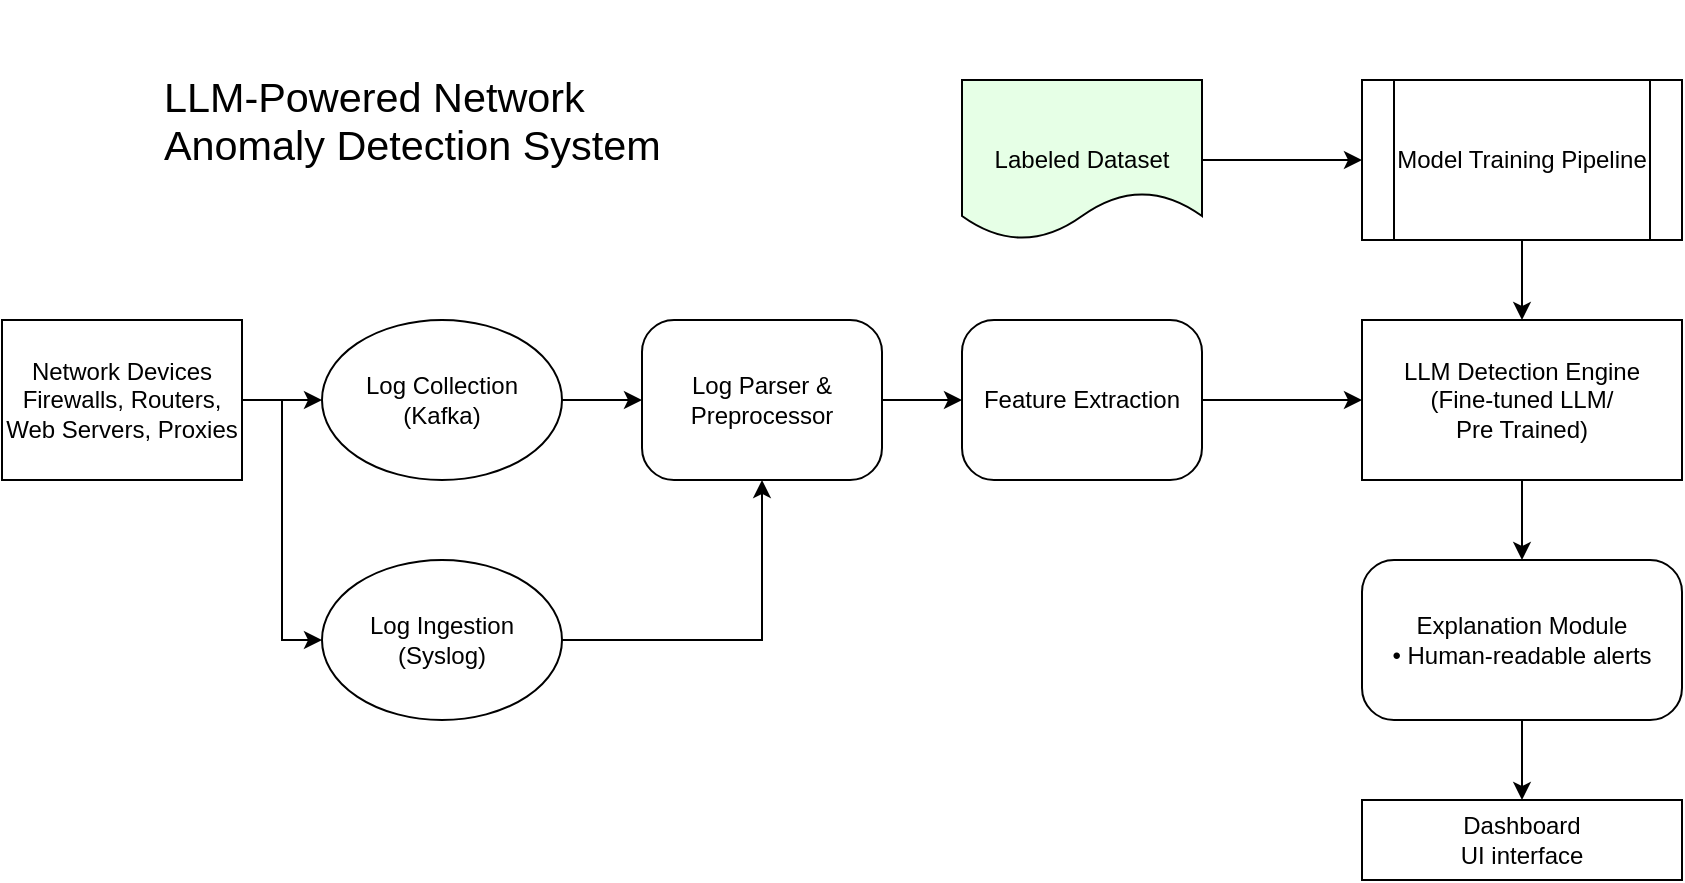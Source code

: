 <mxfile version="27.0.9">
  <diagram name="Page-1" id="XL6Kr8uLoP16Gxa3yF6F">
    <mxGraphModel dx="983" dy="638" grid="1" gridSize="10" guides="1" tooltips="1" connect="1" arrows="1" fold="1" page="1" pageScale="1" pageWidth="850" pageHeight="1100" math="0" shadow="0">
      <root>
        <mxCell id="0" />
        <mxCell id="1" parent="0" />
        <mxCell id="0CZAWKwhJXgNwnI11YMt-21" value="" style="edgeStyle=orthogonalEdgeStyle;rounded=0;orthogonalLoop=1;jettySize=auto;html=1;entryX=0;entryY=0.5;entryDx=0;entryDy=0;" edge="1" parent="1" source="0CZAWKwhJXgNwnI11YMt-1" target="0CZAWKwhJXgNwnI11YMt-20">
          <mxGeometry relative="1" as="geometry" />
        </mxCell>
        <mxCell id="0CZAWKwhJXgNwnI11YMt-1" value="Network Devices&#xa;Firewalls, Routers,&#xa;Web Servers, Proxies" style="shape=network;whiteSpace=wrap;html=1;" vertex="1" parent="1">
          <mxGeometry x="80" y="240" width="120" height="80" as="geometry" />
        </mxCell>
        <mxCell id="0CZAWKwhJXgNwnI11YMt-2" value="Log Collection&lt;div&gt;(Kafka)&lt;/div&gt;" style="ellipse;whiteSpace=wrap;html=1;" vertex="1" parent="1">
          <mxGeometry x="240" y="240" width="120" height="80" as="geometry" />
        </mxCell>
        <mxCell id="0CZAWKwhJXgNwnI11YMt-3" value="Log Parser &amp;&#xa;Preprocessor" style="rounded=1;arcSize=20;whiteSpace=wrap;html=1;" vertex="1" parent="1">
          <mxGeometry x="400" y="240" width="120" height="80" as="geometry" />
        </mxCell>
        <mxCell id="0CZAWKwhJXgNwnI11YMt-4" value="Feature Extraction" style="rounded=1;arcSize=20;whiteSpace=wrap;html=1;" vertex="1" parent="1">
          <mxGeometry x="560" y="240" width="120" height="80" as="geometry" />
        </mxCell>
        <mxCell id="0CZAWKwhJXgNwnI11YMt-5" value="LLM Detection Engine&lt;br&gt;(Fine-tuned LLM/&lt;div&gt;Pre Trained)&lt;/div&gt;" style="doubleEllipse;whiteSpace=wrap;html=1;" vertex="1" parent="1">
          <mxGeometry x="760" y="240" width="160" height="80" as="geometry" />
        </mxCell>
        <mxCell id="0CZAWKwhJXgNwnI11YMt-6" value="Explanation Module&lt;br&gt;• Human-readable alerts" style="rounded=1;arcSize=20;whiteSpace=wrap;html=1;" vertex="1" parent="1">
          <mxGeometry x="760" y="360" width="160" height="80" as="geometry" />
        </mxCell>
        <mxCell id="0CZAWKwhJXgNwnI11YMt-7" value="Model Training Pipeline" style="shape=process;whiteSpace=wrap;html=1;" vertex="1" parent="1">
          <mxGeometry x="760" y="120" width="160" height="80" as="geometry" />
        </mxCell>
        <mxCell id="0CZAWKwhJXgNwnI11YMt-8" value="Labeled Dataset" style="shape=document;fillColor=#e6ffe6;whiteSpace=wrap;html=1;" vertex="1" parent="1">
          <mxGeometry x="560" y="120" width="120" height="80" as="geometry" />
        </mxCell>
        <mxCell id="0CZAWKwhJXgNwnI11YMt-9" edge="1" parent="1" source="0CZAWKwhJXgNwnI11YMt-1" target="0CZAWKwhJXgNwnI11YMt-2">
          <mxGeometry relative="1" as="geometry" />
        </mxCell>
        <mxCell id="0CZAWKwhJXgNwnI11YMt-10" edge="1" parent="1" source="0CZAWKwhJXgNwnI11YMt-2" target="0CZAWKwhJXgNwnI11YMt-3">
          <mxGeometry relative="1" as="geometry" />
        </mxCell>
        <mxCell id="0CZAWKwhJXgNwnI11YMt-11" edge="1" parent="1" source="0CZAWKwhJXgNwnI11YMt-3" target="0CZAWKwhJXgNwnI11YMt-4">
          <mxGeometry relative="1" as="geometry" />
        </mxCell>
        <mxCell id="0CZAWKwhJXgNwnI11YMt-12" edge="1" parent="1" source="0CZAWKwhJXgNwnI11YMt-4" target="0CZAWKwhJXgNwnI11YMt-5">
          <mxGeometry relative="1" as="geometry" />
        </mxCell>
        <mxCell id="0CZAWKwhJXgNwnI11YMt-13" edge="1" parent="1" source="0CZAWKwhJXgNwnI11YMt-5" target="0CZAWKwhJXgNwnI11YMt-6">
          <mxGeometry relative="1" as="geometry" />
        </mxCell>
        <mxCell id="0CZAWKwhJXgNwnI11YMt-14" style="entryX=0.5;entryY=0;entryDx=0;entryDy=0;" edge="1" parent="1" source="0CZAWKwhJXgNwnI11YMt-6" target="0CZAWKwhJXgNwnI11YMt-17">
          <mxGeometry relative="1" as="geometry">
            <mxPoint x="850" y="460" as="targetPoint" />
          </mxGeometry>
        </mxCell>
        <mxCell id="0CZAWKwhJXgNwnI11YMt-15" edge="1" parent="1" source="0CZAWKwhJXgNwnI11YMt-8" target="0CZAWKwhJXgNwnI11YMt-7">
          <mxGeometry relative="1" as="geometry" />
        </mxCell>
        <mxCell id="0CZAWKwhJXgNwnI11YMt-16" edge="1" parent="1" source="0CZAWKwhJXgNwnI11YMt-7" target="0CZAWKwhJXgNwnI11YMt-5">
          <mxGeometry relative="1" as="geometry" />
        </mxCell>
        <mxCell id="0CZAWKwhJXgNwnI11YMt-17" value="Dashboard&lt;br&gt;UI interface" style="rounded=0;whiteSpace=wrap;html=1;" vertex="1" parent="1">
          <mxGeometry x="760" y="480" width="160" height="40" as="geometry" />
        </mxCell>
        <mxCell id="0CZAWKwhJXgNwnI11YMt-18" value="&lt;p style=&quot;margin: 0px; font-width: normal; font-size: 20.7px; line-height: normal; font-size-adjust: none; font-kerning: auto; font-variant-alternates: normal; font-variant-ligatures: normal; font-variant-numeric: normal; font-variant-east-asian: normal; font-variant-position: normal; font-feature-settings: normal; font-optical-sizing: auto; font-variation-settings: normal; text-align: start;&quot; class=&quot;p1&quot;&gt;LLM-Powered Network Anomaly Detection System&lt;/p&gt;" style="text;html=1;align=center;verticalAlign=middle;whiteSpace=wrap;rounded=0;" vertex="1" parent="1">
          <mxGeometry x="160" y="80" width="280" height="120" as="geometry" />
        </mxCell>
        <mxCell id="0CZAWKwhJXgNwnI11YMt-24" style="edgeStyle=orthogonalEdgeStyle;rounded=0;orthogonalLoop=1;jettySize=auto;html=1;exitX=1;exitY=0.5;exitDx=0;exitDy=0;entryX=0.5;entryY=1;entryDx=0;entryDy=0;" edge="1" parent="1" source="0CZAWKwhJXgNwnI11YMt-20" target="0CZAWKwhJXgNwnI11YMt-3">
          <mxGeometry relative="1" as="geometry" />
        </mxCell>
        <mxCell id="0CZAWKwhJXgNwnI11YMt-20" value="Log Ingestion&lt;br&gt;(Syslog)" style="ellipse;whiteSpace=wrap;html=1;" vertex="1" parent="1">
          <mxGeometry x="240" y="360" width="120" height="80" as="geometry" />
        </mxCell>
      </root>
    </mxGraphModel>
  </diagram>
</mxfile>

